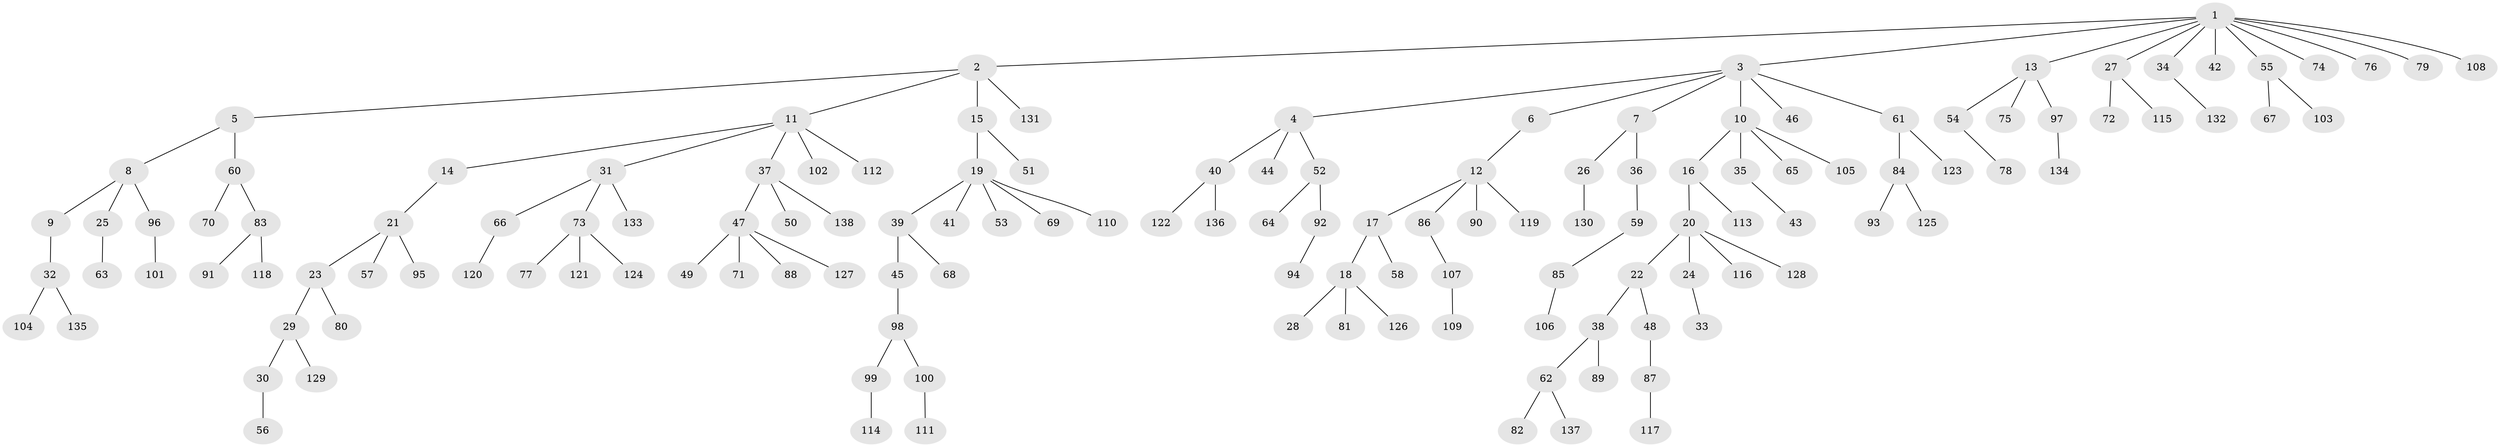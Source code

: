 // Generated by graph-tools (version 1.1) at 2025/02/03/09/25 03:02:26]
// undirected, 138 vertices, 137 edges
graph export_dot {
graph [start="1"]
  node [color=gray90,style=filled];
  1;
  2;
  3;
  4;
  5;
  6;
  7;
  8;
  9;
  10;
  11;
  12;
  13;
  14;
  15;
  16;
  17;
  18;
  19;
  20;
  21;
  22;
  23;
  24;
  25;
  26;
  27;
  28;
  29;
  30;
  31;
  32;
  33;
  34;
  35;
  36;
  37;
  38;
  39;
  40;
  41;
  42;
  43;
  44;
  45;
  46;
  47;
  48;
  49;
  50;
  51;
  52;
  53;
  54;
  55;
  56;
  57;
  58;
  59;
  60;
  61;
  62;
  63;
  64;
  65;
  66;
  67;
  68;
  69;
  70;
  71;
  72;
  73;
  74;
  75;
  76;
  77;
  78;
  79;
  80;
  81;
  82;
  83;
  84;
  85;
  86;
  87;
  88;
  89;
  90;
  91;
  92;
  93;
  94;
  95;
  96;
  97;
  98;
  99;
  100;
  101;
  102;
  103;
  104;
  105;
  106;
  107;
  108;
  109;
  110;
  111;
  112;
  113;
  114;
  115;
  116;
  117;
  118;
  119;
  120;
  121;
  122;
  123;
  124;
  125;
  126;
  127;
  128;
  129;
  130;
  131;
  132;
  133;
  134;
  135;
  136;
  137;
  138;
  1 -- 2;
  1 -- 3;
  1 -- 13;
  1 -- 27;
  1 -- 34;
  1 -- 42;
  1 -- 55;
  1 -- 74;
  1 -- 76;
  1 -- 79;
  1 -- 108;
  2 -- 5;
  2 -- 11;
  2 -- 15;
  2 -- 131;
  3 -- 4;
  3 -- 6;
  3 -- 7;
  3 -- 10;
  3 -- 46;
  3 -- 61;
  4 -- 40;
  4 -- 44;
  4 -- 52;
  5 -- 8;
  5 -- 60;
  6 -- 12;
  7 -- 26;
  7 -- 36;
  8 -- 9;
  8 -- 25;
  8 -- 96;
  9 -- 32;
  10 -- 16;
  10 -- 35;
  10 -- 65;
  10 -- 105;
  11 -- 14;
  11 -- 31;
  11 -- 37;
  11 -- 102;
  11 -- 112;
  12 -- 17;
  12 -- 86;
  12 -- 90;
  12 -- 119;
  13 -- 54;
  13 -- 75;
  13 -- 97;
  14 -- 21;
  15 -- 19;
  15 -- 51;
  16 -- 20;
  16 -- 113;
  17 -- 18;
  17 -- 58;
  18 -- 28;
  18 -- 81;
  18 -- 126;
  19 -- 39;
  19 -- 41;
  19 -- 53;
  19 -- 69;
  19 -- 110;
  20 -- 22;
  20 -- 24;
  20 -- 116;
  20 -- 128;
  21 -- 23;
  21 -- 57;
  21 -- 95;
  22 -- 38;
  22 -- 48;
  23 -- 29;
  23 -- 80;
  24 -- 33;
  25 -- 63;
  26 -- 130;
  27 -- 72;
  27 -- 115;
  29 -- 30;
  29 -- 129;
  30 -- 56;
  31 -- 66;
  31 -- 73;
  31 -- 133;
  32 -- 104;
  32 -- 135;
  34 -- 132;
  35 -- 43;
  36 -- 59;
  37 -- 47;
  37 -- 50;
  37 -- 138;
  38 -- 62;
  38 -- 89;
  39 -- 45;
  39 -- 68;
  40 -- 122;
  40 -- 136;
  45 -- 98;
  47 -- 49;
  47 -- 71;
  47 -- 88;
  47 -- 127;
  48 -- 87;
  52 -- 64;
  52 -- 92;
  54 -- 78;
  55 -- 67;
  55 -- 103;
  59 -- 85;
  60 -- 70;
  60 -- 83;
  61 -- 84;
  61 -- 123;
  62 -- 82;
  62 -- 137;
  66 -- 120;
  73 -- 77;
  73 -- 121;
  73 -- 124;
  83 -- 91;
  83 -- 118;
  84 -- 93;
  84 -- 125;
  85 -- 106;
  86 -- 107;
  87 -- 117;
  92 -- 94;
  96 -- 101;
  97 -- 134;
  98 -- 99;
  98 -- 100;
  99 -- 114;
  100 -- 111;
  107 -- 109;
}
